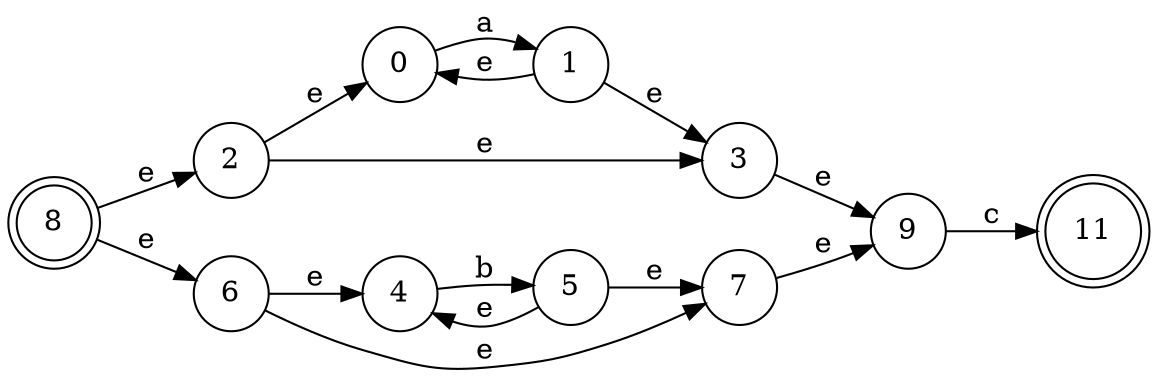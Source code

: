 digraph finite_state_machine {
	rankdir=LR size="8,5"
	node [shape=doublecircle]
	8
	11
	node [shape=circle]
	0 -> 1 [label=a]
	2 -> 0 [label=e]
	1 -> 3 [label=e]
	2 -> 3 [label=e]
	1 -> 0 [label=e]
	4 -> 5 [label=b]
	6 -> 4 [label=e]
	5 -> 7 [label=e]
	6 -> 7 [label=e]
	5 -> 4 [label=e]
	8 -> 2 [label=e]
	8 -> 6 [label=e]
	3 -> 9 [label=e]
	7 -> 9 [label=e]
	9 -> 11 [label=c]
}
